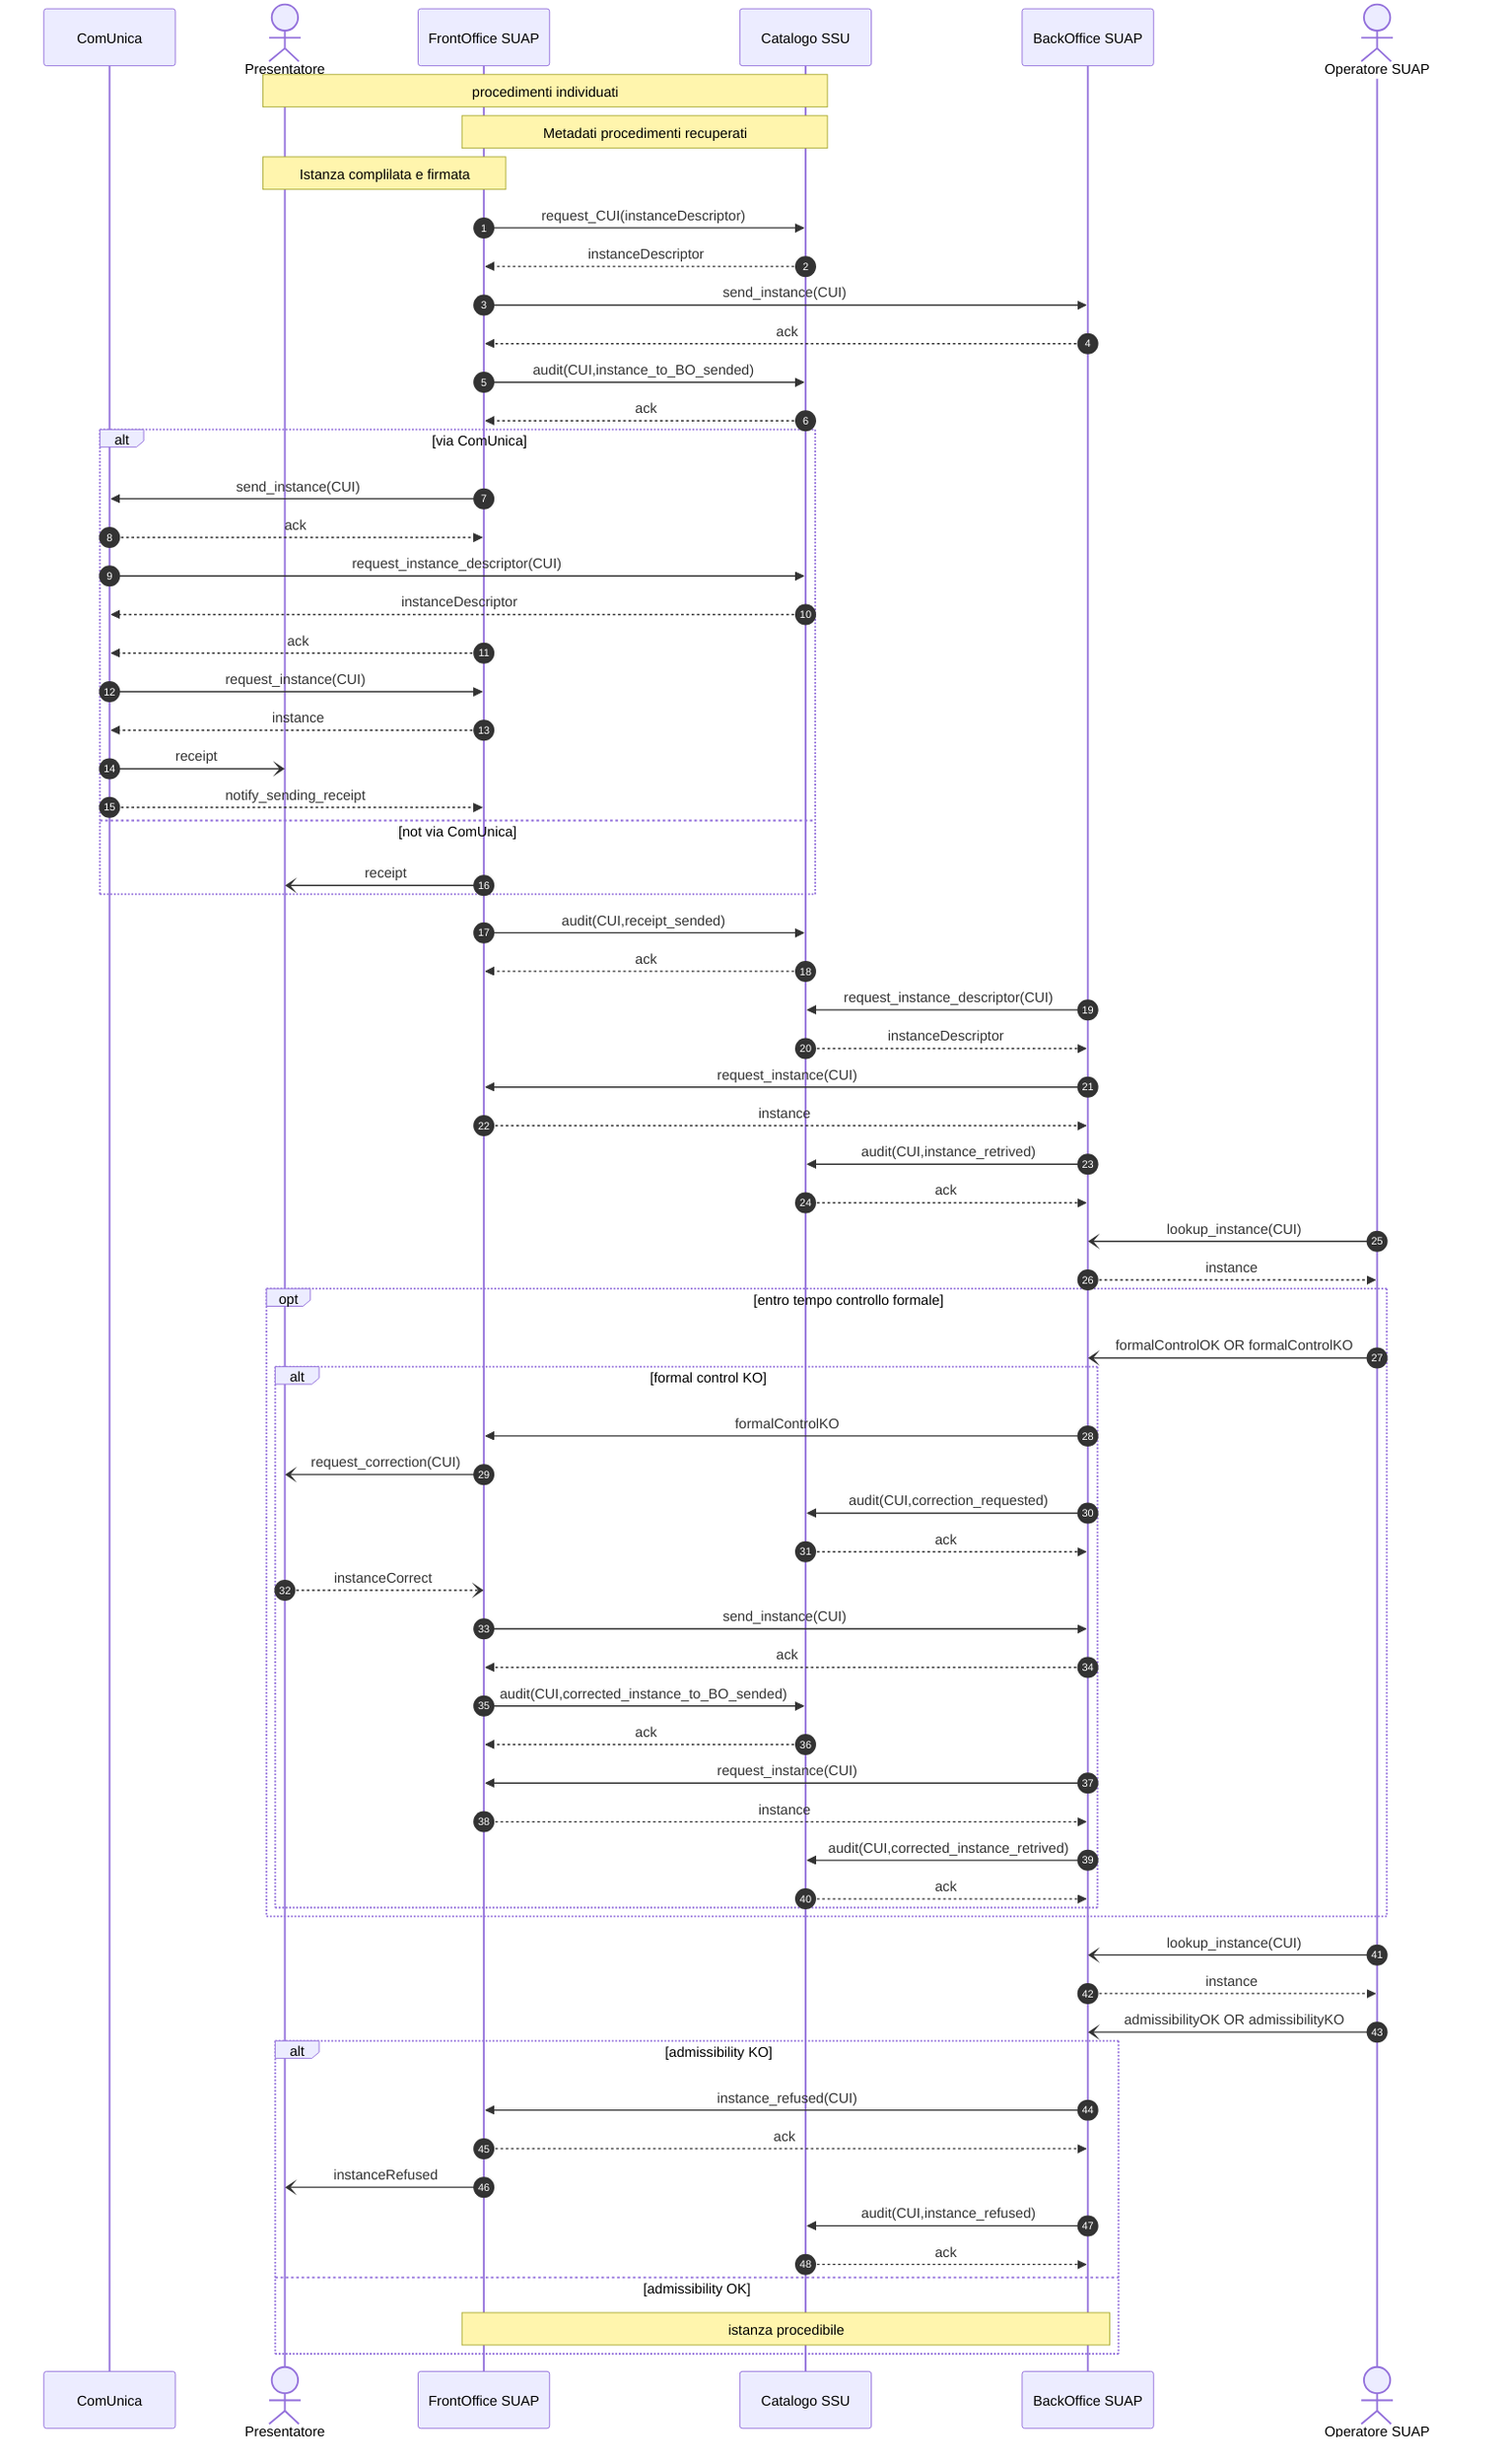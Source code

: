 sequenceDiagram
    autonumber
    
    participant CU as ComUnica
    actor P as Presentatore    
    participant F as FrontOffice SUAP
    participant C as Catalogo SSU    
    participant B as BackOffice SUAP    
    actor O as Operatore SUAP    
   
    note over P,C: procedimenti individuati
    note over F,C: Metadati procedimenti recuperati
    note over P,F: Istanza complilata e firmata

    F ->> C: request_CUI(instanceDescriptor)
    C -->> F: instanceDescriptor

    F ->> B: send_instance(CUI)
    B -->> F: ack
    F ->> C: audit(CUI,instance_to_BO_sended)
    C -->> F: ack

    alt via ComUnica
	    F ->> CU: send_instance(CUI)
		CU -->> F: ack
		CU ->> C: request_instance_descriptor(CUI)
		C -->> CU: instanceDescriptor
        F -->> CU: ack
		CU ->> F: request_instance(CUI)
		F -->> CU: instance
        CU -) P: receipt
        CU -->> F: notify_sending_receipt
    else not via ComUnica
        F -) P: receipt
    end

    F ->> C: audit(CUI,receipt_sended)
    C -->> F: ack


    B ->> C: request_instance_descriptor(CUI)
    C -->> B: instanceDescriptor
    B ->> F: request_instance(CUI)
    F -->> B: instance

    B ->> C: audit(CUI,instance_retrived)
    C -->> B: ack
    

    O -) B: lookup_instance(CUI)
    B -->> O: instance
        
    opt entro tempo controllo formale
        O -) B: formalControlOK OR formalControlKO
        alt formal control KO
            B ->> F: formalControlKO
            F -) P: request_correction(CUI)
            B ->> C: audit(CUI,correction_requested)
            C -->> B: ack
            P --) F: instanceCorrect
            F ->> B: send_instance(CUI)
            B -->> F: ack
            F ->> C: audit(CUI,corrected_instance_to_BO_sended)
            C -->> F: ack
            B ->> F: request_instance(CUI)
            F -->> B: instance
            B ->> C: audit(CUI,corrected_instance_retrived)
            C -->> B: ack           
        end
    end

    O -) B: lookup_instance(CUI)
    B -->> O: instance
    O -) B: admissibilityOK OR admissibilityKO
    
    alt admissibility KO
        B ->> F: instance_refused(CUI)
        F -->> B: ack
        F -) P: instanceRefused            
        B ->> C: audit(CUI,instance_refused)
        C -->> B: ack                        
    else admissibility OK
        
        Note over B,F: istanza procedibile
       
end